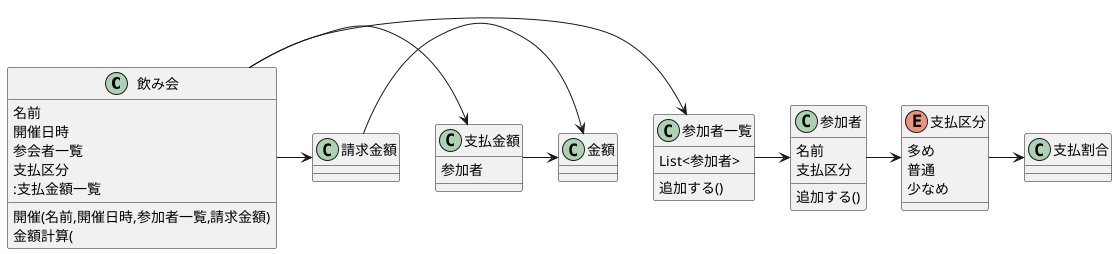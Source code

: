 @startuml

/'
class 幹事{
}
'/

class 飲み会 {
名前
開催日時
参会者一覧
支払区分
'幹事
開催(名前,開催日時,参加者一覧,請求金額)
'参加者追加()
金額計算(
:支払金額一覧
}


class 参加者{
名前
'飲み会
支払区分
追加する()
}

class 参加者一覧{
List<参加者>
追加する()
}


enum 支払区分{
多め
普通
少なめ
}

class 支払割合{
}

class 請求金額{
}

class 支払金額{
参加者
}

/'
class メンバー毎支払割合{
参加者
支払割合
}
'/

/'
class 支払金額一覧{
}
'/

class 金額{
}



'飲み会 -> 幹事
飲み会 -> 参加者一覧
参加者一覧 -> 参加者
参加者 -> 支払区分
'飲み会 -> 支払区分
飲み会 -> 支払金額
支払区分 -> 支払割合
飲み会 -> 請求金額
'支払金額一覧 -> 支払金額
'支払金額 -> 参加者一覧
支払金額 -> 金額
請求金額 -> 金額

@enduml
